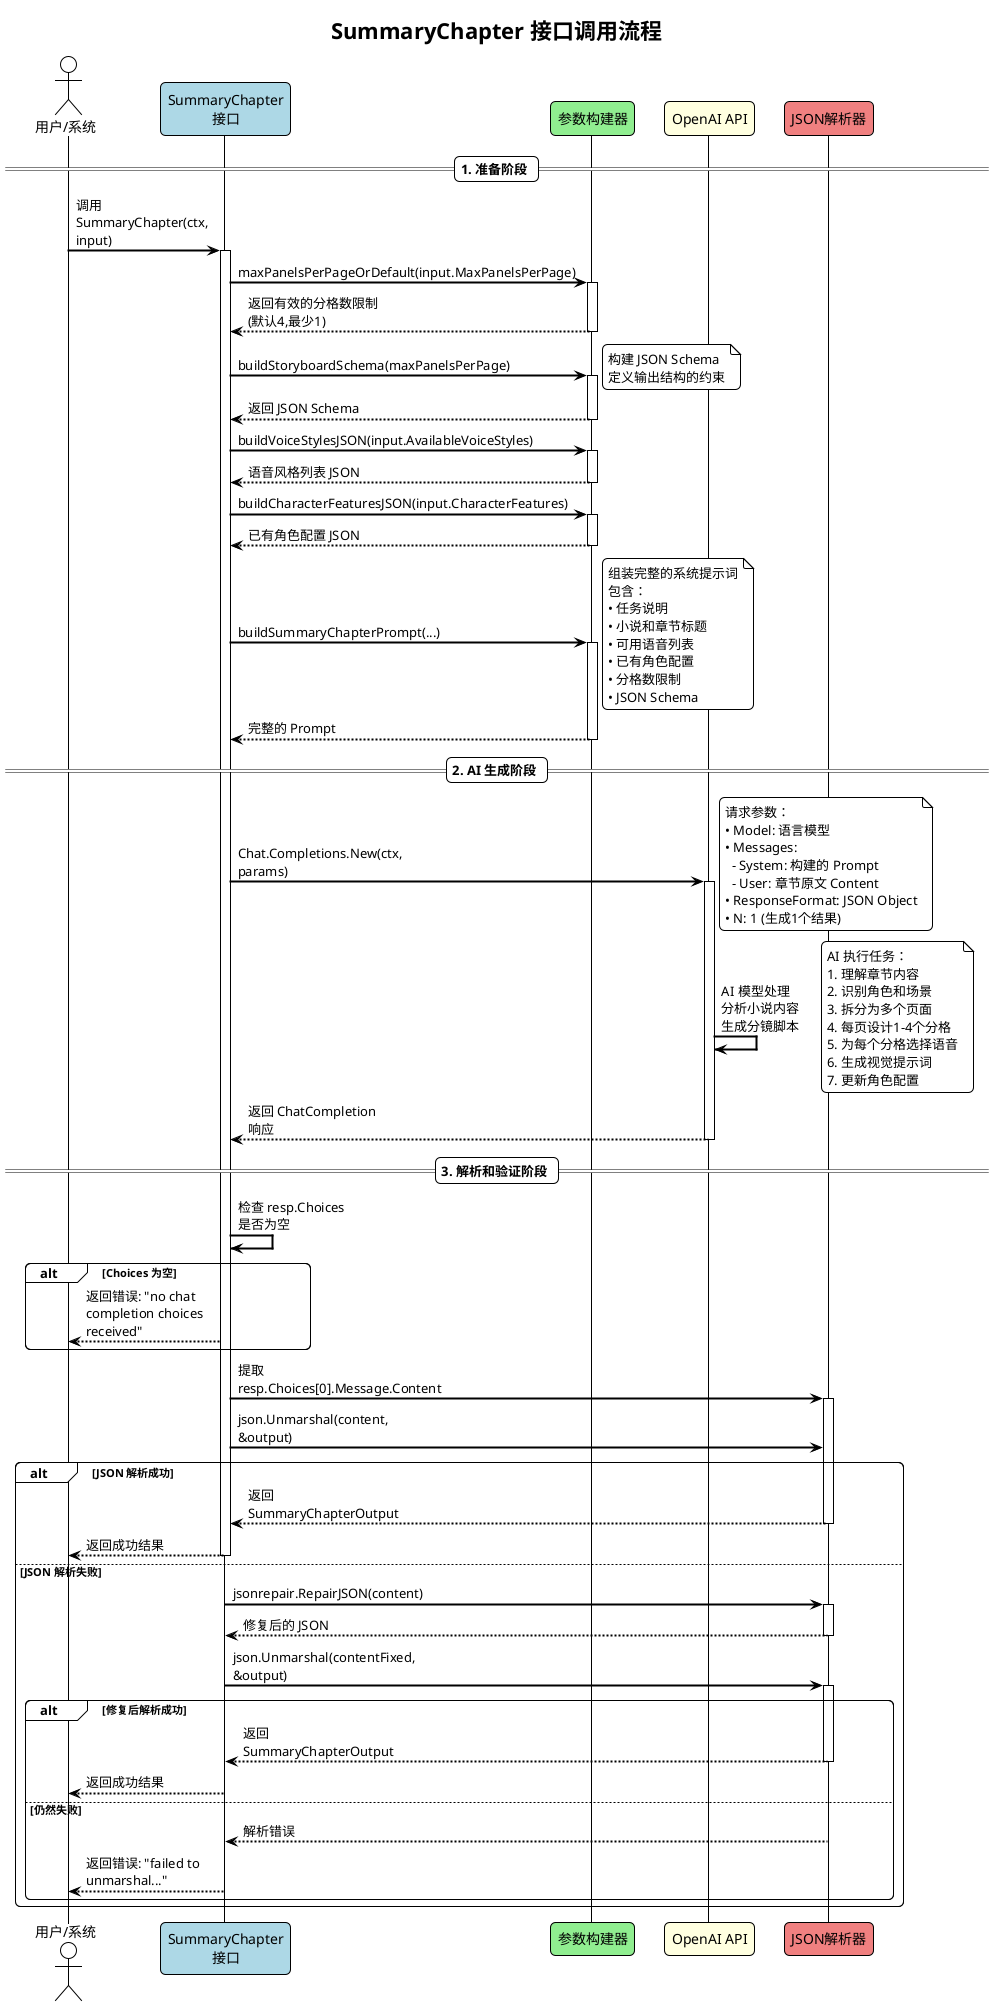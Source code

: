 @startuml 接口调用流程图

!theme plain
skinparam backgroundColor #FFFFFF
skinparam sequenceArrowThickness 2
skinparam roundcorner 10
skinparam maxMessageSize 150

title SummaryChapter 接口调用流程

actor "用户/系统" as User
participant "SummaryChapter\n接口" as API #LightBlue
participant "参数构建器" as Builder #LightGreen
participant "OpenAI API" as OpenAI #LightYellow
participant "JSON解析器" as Parser #LightCoral

== 1. 准备阶段 ==
User -> API: 调用 SummaryChapter(ctx, input)
activate API

API -> Builder: maxPanelsPerPageOrDefault(input.MaxPanelsPerPage)
activate Builder
Builder --> API: 返回有效的分格数限制\n(默认4,最少1)
deactivate Builder

API -> Builder: buildStoryboardSchema(maxPanelsPerPage)
activate Builder
note right
    构建 JSON Schema
    定义输出结构的约束
end note
Builder --> API: 返回 JSON Schema
deactivate Builder

API -> Builder: buildVoiceStylesJSON(input.AvailableVoiceStyles)
activate Builder
Builder --> API: 语音风格列表 JSON
deactivate Builder

API -> Builder: buildCharacterFeaturesJSON(input.CharacterFeatures)
activate Builder
Builder --> API: 已有角色配置 JSON
deactivate Builder

API -> Builder: buildSummaryChapterPrompt(...)
activate Builder
note right
    组装完整的系统提示词
    包含：
    • 任务说明
    • 小说和章节标题
    • 可用语音列表
    • 已有角色配置
    • 分格数限制
    • JSON Schema
end note
Builder --> API: 完整的 Prompt
deactivate Builder

== 2. AI 生成阶段 ==
API -> OpenAI: Chat.Completions.New(ctx, params)
activate OpenAI
note right
    请求参数：
    • Model: 语言模型
    • Messages:
      - System: 构建的 Prompt
      - User: 章节原文 Content
    • ResponseFormat: JSON Object
    • N: 1 (生成1个结果)
end note

OpenAI -> OpenAI: AI 模型处理\n分析小说内容\n生成分镜脚本
note right
    AI 执行任务：
    1. 理解章节内容
    2. 识别角色和场景
    3. 拆分为多个页面
    4. 每页设计1-4个分格
    5. 为每个分格选择语音
    6. 生成视觉提示词
    7. 更新角色配置
end note

OpenAI --> API: 返回 ChatCompletion 响应
deactivate OpenAI

== 3. 解析和验证阶段 ==
API -> API: 检查 resp.Choices 是否为空
alt Choices 为空
    API --> User: 返回错误: "no chat completion choices received"
end

API -> Parser: 提取 resp.Choices[0].Message.Content
activate Parser

API -> Parser: json.Unmarshal(content, &output)
alt JSON 解析成功
    Parser --> API: 返回 SummaryChapterOutput
    deactivate Parser
    API --> User: 返回成功结果
    deactivate API
else JSON 解析失败
    note right
        尝试修复 JSON
    end note
    API -> Parser: jsonrepair.RepairJSON(content)
    activate Parser
    Parser --> API: 修复后的 JSON
    deactivate Parser
    
    API -> Parser: json.Unmarshal(contentFixed, &output)
    activate Parser
    alt 修复后解析成功
        Parser --> API: 返回 SummaryChapterOutput
        deactivate Parser
        API --> User: 返回成功结果
        deactivate API
    else 仍然失败
        Parser --> API: 解析错误
        deactivate Parser
        API --> User: 返回错误: "failed to unmarshal..."
        deactivate API
    end
end

@enduml
